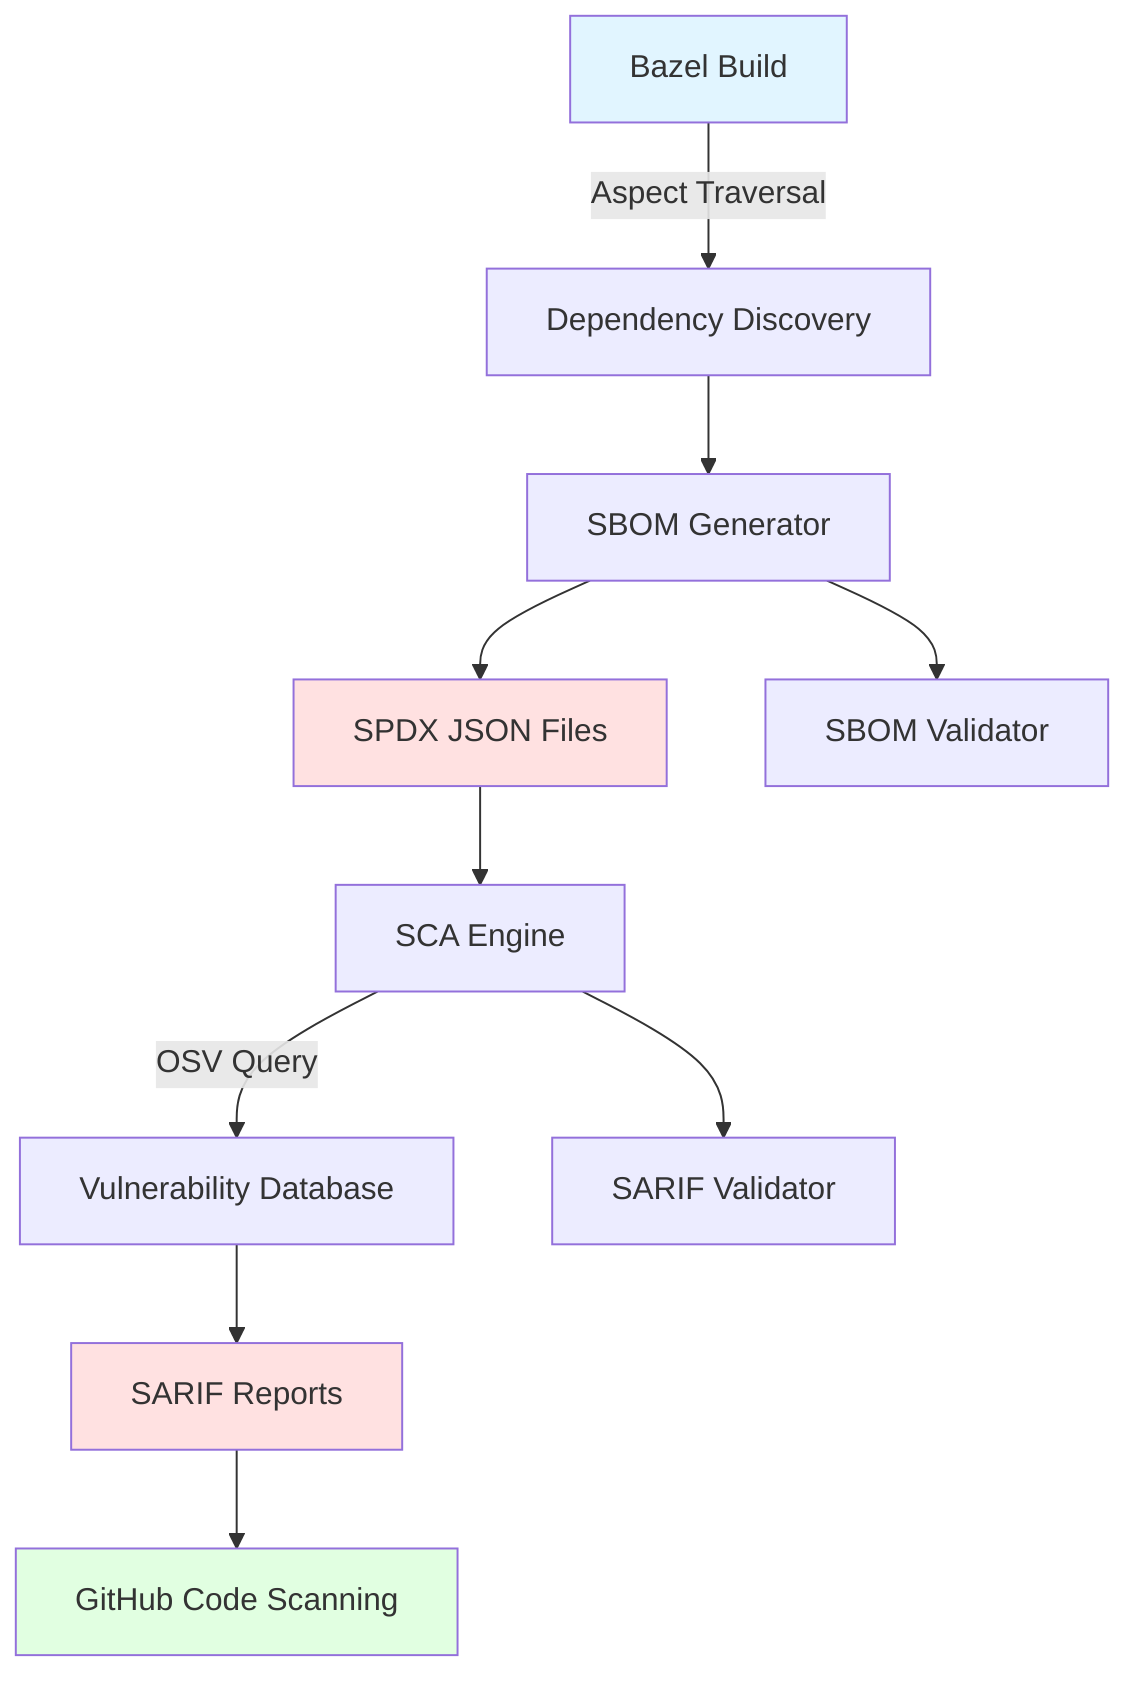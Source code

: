 graph TD
    A[Bazel Build] -->|Aspect Traversal| B[Dependency Discovery]
    B --> C[SBOM Generator]
    C --> D[SPDX JSON Files]
    D --> E[SCA Engine]
    E -->|OSV Query| F[Vulnerability Database]
    F --> G[SARIF Reports]
    G --> H[GitHub Code Scanning]
    
    C --> I[SBOM Validator]
    E --> J[SARIF Validator]
    
    style A fill:#e1f5ff
    style D fill:#ffe1e1
    style G fill:#ffe1e1
    style H fill:#e1ffe1
